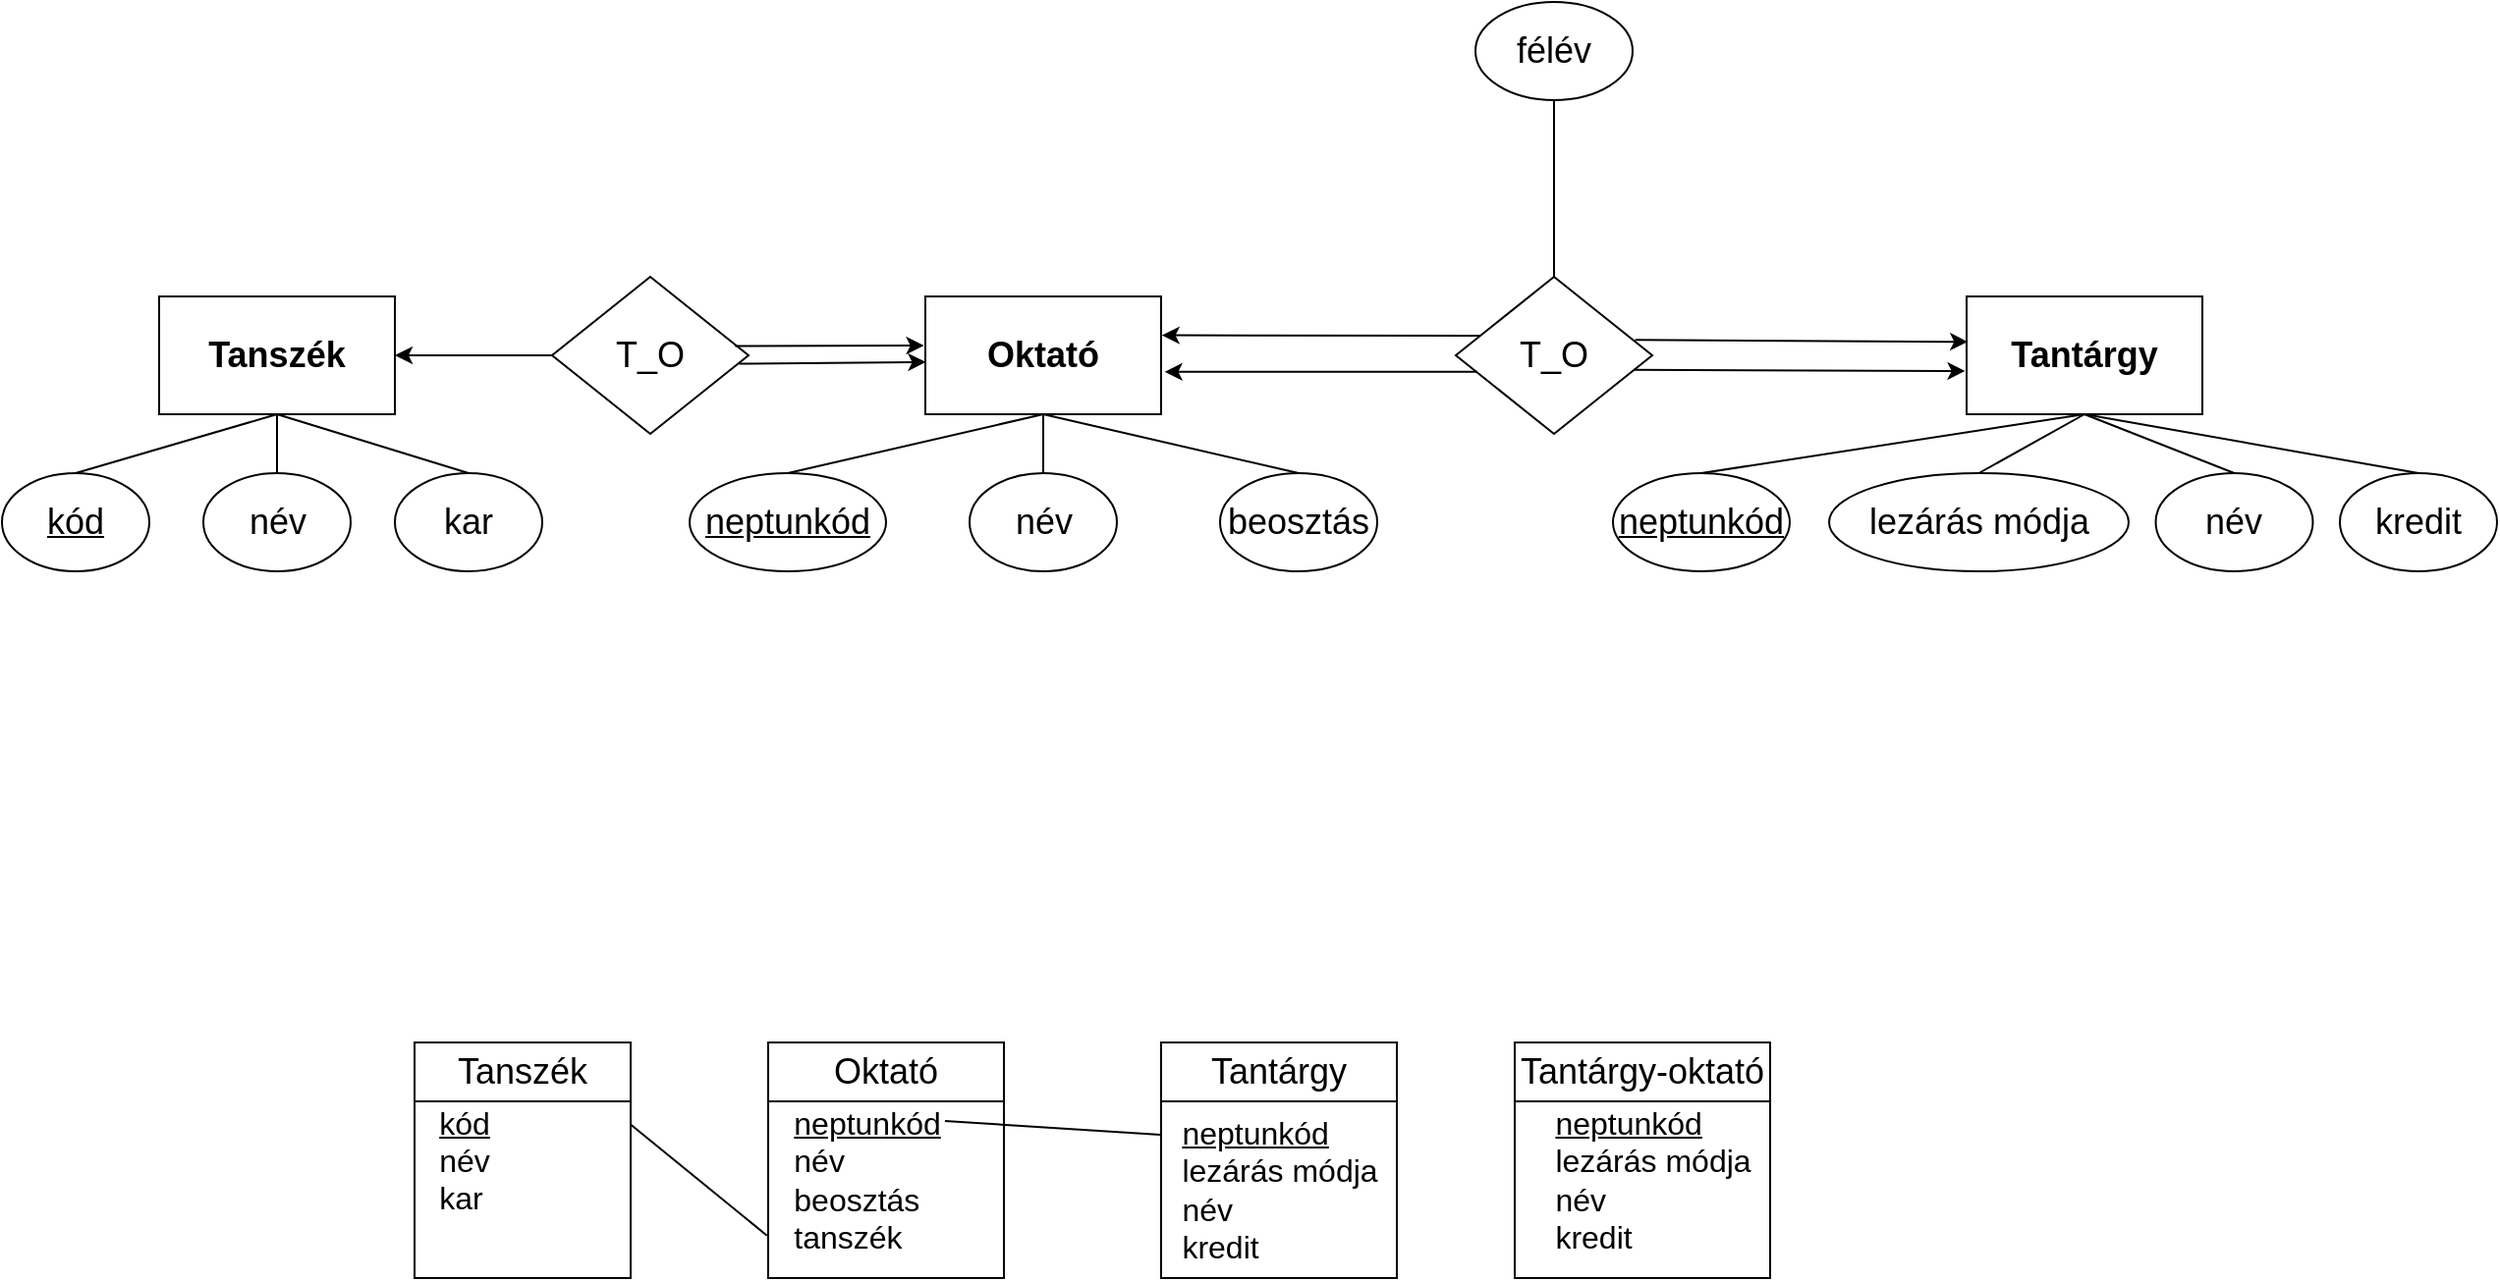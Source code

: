 <mxfile version="20.3.7"><diagram id="Nq4fiZvrf7dIpc3_ZMQe" name="Page-1"><mxGraphModel dx="658" dy="382" grid="1" gridSize="10" guides="1" tooltips="1" connect="1" arrows="1" fold="1" page="1" pageScale="1" pageWidth="850" pageHeight="1100" math="0" shadow="0"><root><mxCell id="0"/><mxCell id="1" parent="0"/><mxCell id="bKxiUq6li5V2u-AstjgY-1" value="&lt;b&gt;&lt;font style=&quot;font-size: 18px;&quot;&gt;Tanszék&lt;/font&gt;&lt;/b&gt;" style="rounded=0;whiteSpace=wrap;html=1;" vertex="1" parent="1"><mxGeometry x="190" y="310" width="120" height="60" as="geometry"/></mxCell><mxCell id="bKxiUq6li5V2u-AstjgY-2" value="&lt;u&gt;kód&lt;/u&gt;" style="ellipse;whiteSpace=wrap;html=1;fontSize=18;" vertex="1" parent="1"><mxGeometry x="110" y="400" width="75" height="50" as="geometry"/></mxCell><mxCell id="bKxiUq6li5V2u-AstjgY-4" value="név" style="ellipse;whiteSpace=wrap;html=1;fontSize=18;" vertex="1" parent="1"><mxGeometry x="212.5" y="400" width="75" height="50" as="geometry"/></mxCell><mxCell id="bKxiUq6li5V2u-AstjgY-5" value="kar" style="ellipse;whiteSpace=wrap;html=1;fontSize=18;" vertex="1" parent="1"><mxGeometry x="310" y="400" width="75" height="50" as="geometry"/></mxCell><mxCell id="bKxiUq6li5V2u-AstjgY-9" value="" style="endArrow=none;html=1;rounded=0;fontSize=18;entryX=0.5;entryY=1;entryDx=0;entryDy=0;exitX=0.5;exitY=0;exitDx=0;exitDy=0;" edge="1" parent="1" source="bKxiUq6li5V2u-AstjgY-2" target="bKxiUq6li5V2u-AstjgY-1"><mxGeometry width="50" height="50" relative="1" as="geometry"><mxPoint x="240" y="490" as="sourcePoint"/><mxPoint x="290" y="440" as="targetPoint"/></mxGeometry></mxCell><mxCell id="bKxiUq6li5V2u-AstjgY-10" value="" style="endArrow=none;html=1;rounded=0;fontSize=18;entryX=0.5;entryY=1;entryDx=0;entryDy=0;exitX=0.5;exitY=0;exitDx=0;exitDy=0;" edge="1" parent="1" source="bKxiUq6li5V2u-AstjgY-4" target="bKxiUq6li5V2u-AstjgY-1"><mxGeometry width="50" height="50" relative="1" as="geometry"><mxPoint x="240" y="490" as="sourcePoint"/><mxPoint x="290" y="440" as="targetPoint"/></mxGeometry></mxCell><mxCell id="bKxiUq6li5V2u-AstjgY-11" value="" style="endArrow=none;html=1;rounded=0;fontSize=18;exitX=0.5;exitY=0;exitDx=0;exitDy=0;" edge="1" parent="1" source="bKxiUq6li5V2u-AstjgY-5"><mxGeometry width="50" height="50" relative="1" as="geometry"><mxPoint x="240" y="490" as="sourcePoint"/><mxPoint x="250" y="370" as="targetPoint"/></mxGeometry></mxCell><mxCell id="bKxiUq6li5V2u-AstjgY-12" value="T_O" style="rhombus;whiteSpace=wrap;html=1;fontSize=18;" vertex="1" parent="1"><mxGeometry x="390" y="300" width="100" height="80" as="geometry"/></mxCell><mxCell id="bKxiUq6li5V2u-AstjgY-13" value="&lt;b&gt;&lt;font style=&quot;font-size: 18px;&quot;&gt;Oktató&lt;/font&gt;&lt;/b&gt;" style="rounded=0;whiteSpace=wrap;html=1;" vertex="1" parent="1"><mxGeometry x="580" y="310" width="120" height="60" as="geometry"/></mxCell><mxCell id="bKxiUq6li5V2u-AstjgY-15" value="" style="endArrow=classic;html=1;rounded=0;fontSize=18;entryX=1;entryY=0.5;entryDx=0;entryDy=0;exitX=0;exitY=0.5;exitDx=0;exitDy=0;" edge="1" parent="1" source="bKxiUq6li5V2u-AstjgY-12" target="bKxiUq6li5V2u-AstjgY-1"><mxGeometry width="50" height="50" relative="1" as="geometry"><mxPoint x="460" y="480" as="sourcePoint"/><mxPoint x="510" y="430" as="targetPoint"/></mxGeometry></mxCell><mxCell id="bKxiUq6li5V2u-AstjgY-16" value="" style="endArrow=classic;html=1;rounded=0;fontSize=18;exitX=0.952;exitY=0.553;exitDx=0;exitDy=0;entryX=0.002;entryY=0.557;entryDx=0;entryDy=0;exitPerimeter=0;entryPerimeter=0;" edge="1" parent="1" source="bKxiUq6li5V2u-AstjgY-12" target="bKxiUq6li5V2u-AstjgY-13"><mxGeometry width="50" height="50" relative="1" as="geometry"><mxPoint x="480" y="350" as="sourcePoint"/><mxPoint x="510" y="430" as="targetPoint"/></mxGeometry></mxCell><mxCell id="bKxiUq6li5V2u-AstjgY-17" value="" style="endArrow=classic;html=1;rounded=0;fontSize=18;entryX=-0.006;entryY=0.417;entryDx=0;entryDy=0;entryPerimeter=0;exitX=0.932;exitY=0.441;exitDx=0;exitDy=0;exitPerimeter=0;" edge="1" parent="1" source="bKxiUq6li5V2u-AstjgY-12" target="bKxiUq6li5V2u-AstjgY-13"><mxGeometry width="50" height="50" relative="1" as="geometry"><mxPoint x="470" y="330" as="sourcePoint"/><mxPoint x="510" y="430" as="targetPoint"/></mxGeometry></mxCell><mxCell id="bKxiUq6li5V2u-AstjgY-18" value="&lt;u&gt;neptunkód&lt;/u&gt;" style="ellipse;whiteSpace=wrap;html=1;fontSize=18;" vertex="1" parent="1"><mxGeometry x="460" y="400" width="100" height="50" as="geometry"/></mxCell><mxCell id="bKxiUq6li5V2u-AstjgY-19" value="név" style="ellipse;whiteSpace=wrap;html=1;fontSize=18;" vertex="1" parent="1"><mxGeometry x="602.5" y="400" width="75" height="50" as="geometry"/></mxCell><mxCell id="bKxiUq6li5V2u-AstjgY-20" value="beosztás" style="ellipse;whiteSpace=wrap;html=1;fontSize=18;" vertex="1" parent="1"><mxGeometry x="730" y="400" width="80" height="50" as="geometry"/></mxCell><mxCell id="bKxiUq6li5V2u-AstjgY-26" value="" style="endArrow=none;html=1;rounded=0;fontSize=18;entryX=0.5;entryY=1;entryDx=0;entryDy=0;exitX=0.5;exitY=0;exitDx=0;exitDy=0;" edge="1" parent="1" source="bKxiUq6li5V2u-AstjgY-18" target="bKxiUq6li5V2u-AstjgY-13"><mxGeometry relative="1" as="geometry"><mxPoint x="580" y="510" as="sourcePoint"/><mxPoint x="740" y="510" as="targetPoint"/></mxGeometry></mxCell><mxCell id="bKxiUq6li5V2u-AstjgY-27" value="" style="endArrow=none;html=1;rounded=0;fontSize=18;entryX=0.5;entryY=1;entryDx=0;entryDy=0;exitX=0.5;exitY=0;exitDx=0;exitDy=0;" edge="1" parent="1" source="bKxiUq6li5V2u-AstjgY-19" target="bKxiUq6li5V2u-AstjgY-13"><mxGeometry relative="1" as="geometry"><mxPoint x="500.0" y="410" as="sourcePoint"/><mxPoint x="650" y="380" as="targetPoint"/></mxGeometry></mxCell><mxCell id="bKxiUq6li5V2u-AstjgY-28" value="" style="endArrow=none;html=1;rounded=0;fontSize=18;entryX=0.5;entryY=1;entryDx=0;entryDy=0;exitX=0.5;exitY=0;exitDx=0;exitDy=0;" edge="1" parent="1" source="bKxiUq6li5V2u-AstjgY-20" target="bKxiUq6li5V2u-AstjgY-13"><mxGeometry relative="1" as="geometry"><mxPoint x="510.0" y="420" as="sourcePoint"/><mxPoint x="660" y="390" as="targetPoint"/></mxGeometry></mxCell><mxCell id="bKxiUq6li5V2u-AstjgY-30" value="&lt;b&gt;&lt;font style=&quot;font-size: 18px;&quot;&gt;Tantárgy&lt;/font&gt;&lt;/b&gt;" style="rounded=0;whiteSpace=wrap;html=1;" vertex="1" parent="1"><mxGeometry x="1110" y="310" width="120" height="60" as="geometry"/></mxCell><mxCell id="bKxiUq6li5V2u-AstjgY-31" value="T_O" style="rhombus;whiteSpace=wrap;html=1;fontSize=18;" vertex="1" parent="1"><mxGeometry x="850" y="300" width="100" height="80" as="geometry"/></mxCell><mxCell id="bKxiUq6li5V2u-AstjgY-32" value="" style="endArrow=classic;html=1;rounded=0;fontSize=18;entryX=1.003;entryY=0.33;entryDx=0;entryDy=0;entryPerimeter=0;exitX=0.126;exitY=0.375;exitDx=0;exitDy=0;exitPerimeter=0;" edge="1" parent="1" source="bKxiUq6li5V2u-AstjgY-31" target="bKxiUq6li5V2u-AstjgY-13"><mxGeometry width="50" height="50" relative="1" as="geometry"><mxPoint x="860" y="330" as="sourcePoint"/><mxPoint x="1020" y="480" as="targetPoint"/></mxGeometry></mxCell><mxCell id="bKxiUq6li5V2u-AstjgY-33" value="" style="endArrow=classic;html=1;rounded=0;fontSize=18;entryX=0.005;entryY=0.385;entryDx=0;entryDy=0;exitX=0.913;exitY=0.402;exitDx=0;exitDy=0;exitPerimeter=0;entryPerimeter=0;" edge="1" parent="1" source="bKxiUq6li5V2u-AstjgY-31" target="bKxiUq6li5V2u-AstjgY-30"><mxGeometry width="50" height="50" relative="1" as="geometry"><mxPoint x="970" y="530" as="sourcePoint"/><mxPoint x="1020" y="480" as="targetPoint"/></mxGeometry></mxCell><mxCell id="bKxiUq6li5V2u-AstjgY-34" value="" style="endArrow=classic;html=1;rounded=0;fontSize=18;entryX=-0.006;entryY=0.633;entryDx=0;entryDy=0;exitX=0.905;exitY=0.592;exitDx=0;exitDy=0;exitPerimeter=0;entryPerimeter=0;" edge="1" parent="1" source="bKxiUq6li5V2u-AstjgY-31" target="bKxiUq6li5V2u-AstjgY-30"><mxGeometry width="50" height="50" relative="1" as="geometry"><mxPoint x="950.7" y="350" as="sourcePoint"/><mxPoint x="1080" y="350.94" as="targetPoint"/></mxGeometry></mxCell><mxCell id="bKxiUq6li5V2u-AstjgY-35" value="&lt;u&gt;neptunkód&lt;/u&gt;" style="ellipse;whiteSpace=wrap;html=1;fontSize=18;" vertex="1" parent="1"><mxGeometry x="930" y="400" width="90" height="50" as="geometry"/></mxCell><mxCell id="bKxiUq6li5V2u-AstjgY-36" value="név" style="ellipse;whiteSpace=wrap;html=1;fontSize=18;" vertex="1" parent="1"><mxGeometry x="1206.25" y="400" width="80" height="50" as="geometry"/></mxCell><mxCell id="bKxiUq6li5V2u-AstjgY-37" value="kredit" style="ellipse;whiteSpace=wrap;html=1;fontSize=18;" vertex="1" parent="1"><mxGeometry x="1300" y="400" width="80" height="50" as="geometry"/></mxCell><mxCell id="bKxiUq6li5V2u-AstjgY-38" value="lezárás módja" style="ellipse;whiteSpace=wrap;html=1;fontSize=18;" vertex="1" parent="1"><mxGeometry x="1040" y="400" width="152.5" height="50" as="geometry"/></mxCell><mxCell id="bKxiUq6li5V2u-AstjgY-39" value="" style="endArrow=none;html=1;rounded=0;fontSize=18;exitX=0.5;exitY=1;exitDx=0;exitDy=0;entryX=0.5;entryY=0;entryDx=0;entryDy=0;" edge="1" parent="1" source="bKxiUq6li5V2u-AstjgY-30" target="bKxiUq6li5V2u-AstjgY-35"><mxGeometry relative="1" as="geometry"><mxPoint x="1167.5" y="520" as="sourcePoint"/><mxPoint x="1010" y="490" as="targetPoint"/></mxGeometry></mxCell><mxCell id="bKxiUq6li5V2u-AstjgY-40" value="" style="endArrow=none;html=1;rounded=0;fontSize=18;exitX=0.5;exitY=1;exitDx=0;exitDy=0;entryX=0.5;entryY=0;entryDx=0;entryDy=0;" edge="1" parent="1" source="bKxiUq6li5V2u-AstjgY-30" target="bKxiUq6li5V2u-AstjgY-38"><mxGeometry relative="1" as="geometry"><mxPoint x="1180" y="380" as="sourcePoint"/><mxPoint x="990.0" y="410" as="targetPoint"/></mxGeometry></mxCell><mxCell id="bKxiUq6li5V2u-AstjgY-41" value="" style="endArrow=none;html=1;rounded=0;fontSize=18;exitX=0.5;exitY=1;exitDx=0;exitDy=0;entryX=0.5;entryY=0;entryDx=0;entryDy=0;" edge="1" parent="1" source="bKxiUq6li5V2u-AstjgY-30" target="bKxiUq6li5V2u-AstjgY-36"><mxGeometry relative="1" as="geometry"><mxPoint x="1190" y="390" as="sourcePoint"/><mxPoint x="1000.0" y="420" as="targetPoint"/></mxGeometry></mxCell><mxCell id="bKxiUq6li5V2u-AstjgY-42" value="" style="endArrow=none;html=1;rounded=0;fontSize=18;entryX=0.5;entryY=0;entryDx=0;entryDy=0;" edge="1" parent="1" target="bKxiUq6li5V2u-AstjgY-37"><mxGeometry relative="1" as="geometry"><mxPoint x="1170" y="370" as="sourcePoint"/><mxPoint x="1010.0" y="430" as="targetPoint"/></mxGeometry></mxCell><mxCell id="bKxiUq6li5V2u-AstjgY-45" value="félév" style="ellipse;whiteSpace=wrap;html=1;fontSize=18;" vertex="1" parent="1"><mxGeometry x="860" y="160" width="80" height="50" as="geometry"/></mxCell><mxCell id="bKxiUq6li5V2u-AstjgY-47" value="" style="endArrow=none;html=1;rounded=0;fontSize=18;entryX=0.5;entryY=1;entryDx=0;entryDy=0;exitX=0.5;exitY=0;exitDx=0;exitDy=0;" edge="1" parent="1" source="bKxiUq6li5V2u-AstjgY-31" target="bKxiUq6li5V2u-AstjgY-45"><mxGeometry width="50" height="50" relative="1" as="geometry"><mxPoint x="910" y="310" as="sourcePoint"/><mxPoint x="910" y="220" as="targetPoint"/></mxGeometry></mxCell><mxCell id="bKxiUq6li5V2u-AstjgY-52" value="" style="whiteSpace=wrap;html=1;fontSize=18;" vertex="1" parent="1"><mxGeometry x="500" y="690" width="120" height="120" as="geometry"/></mxCell><mxCell id="bKxiUq6li5V2u-AstjgY-53" value="Oktató" style="rounded=0;whiteSpace=wrap;html=1;fontSize=18;" vertex="1" parent="1"><mxGeometry x="500" y="690" width="120" height="30" as="geometry"/></mxCell><mxCell id="bKxiUq6li5V2u-AstjgY-57" value="&lt;div style=&quot;text-align: left; font-size: 16px;&quot;&gt;&lt;span style=&quot;background-color: initial;&quot;&gt;&lt;font style=&quot;font-size: 16px;&quot;&gt;&lt;u&gt;neptunkód&lt;/u&gt;&lt;/font&gt;&lt;/span&gt;&lt;/div&gt;&lt;font style=&quot;font-size: 16px;&quot;&gt;&lt;div style=&quot;text-align: left;&quot;&gt;&lt;span style=&quot;background-color: initial;&quot;&gt;név&lt;/span&gt;&lt;/div&gt;&lt;div style=&quot;text-align: left;&quot;&gt;&lt;span style=&quot;background-color: initial;&quot;&gt;beosztás&lt;/span&gt;&lt;/div&gt;&lt;div style=&quot;text-align: left;&quot;&gt;&lt;span style=&quot;background-color: initial;&quot;&gt;tanszék&lt;/span&gt;&lt;/div&gt;&lt;/font&gt;" style="text;html=1;align=center;verticalAlign=middle;resizable=0;points=[];autosize=1;strokeColor=none;fillColor=none;fontSize=15;" vertex="1" parent="1"><mxGeometry x="500" y="715" width="100" height="90" as="geometry"/></mxCell><mxCell id="bKxiUq6li5V2u-AstjgY-58" value="" style="whiteSpace=wrap;html=1;fontSize=18;" vertex="1" parent="1"><mxGeometry x="320" y="690" width="110" height="120" as="geometry"/></mxCell><mxCell id="bKxiUq6li5V2u-AstjgY-59" value="Tanszék" style="rounded=0;whiteSpace=wrap;html=1;fontSize=18;" vertex="1" parent="1"><mxGeometry x="320" y="690" width="110" height="30" as="geometry"/></mxCell><mxCell id="bKxiUq6li5V2u-AstjgY-60" value="&lt;div style=&quot;text-align: left; font-size: 16px;&quot;&gt;&lt;u&gt;kód&lt;/u&gt;&lt;br&gt;név&lt;br&gt;kar&lt;/div&gt;" style="text;html=1;align=center;verticalAlign=middle;resizable=0;points=[];autosize=1;strokeColor=none;fillColor=none;fontSize=15;" vertex="1" parent="1"><mxGeometry x="320" y="715" width="50" height="70" as="geometry"/></mxCell><mxCell id="bKxiUq6li5V2u-AstjgY-61" value="" style="endArrow=classic;html=1;rounded=0;fontSize=18;entryX=1.015;entryY=0.64;entryDx=0;entryDy=0;exitX=0.11;exitY=0.604;exitDx=0;exitDy=0;exitPerimeter=0;entryPerimeter=0;" edge="1" parent="1" source="bKxiUq6li5V2u-AstjgY-31" target="bKxiUq6li5V2u-AstjgY-13"><mxGeometry width="50" height="50" relative="1" as="geometry"><mxPoint x="710" y="379.31" as="sourcePoint"/><mxPoint x="878.78" y="379.93" as="targetPoint"/></mxGeometry></mxCell><mxCell id="bKxiUq6li5V2u-AstjgY-62" value="" style="whiteSpace=wrap;html=1;fontSize=18;" vertex="1" parent="1"><mxGeometry x="700" y="690" width="120" height="120" as="geometry"/></mxCell><mxCell id="bKxiUq6li5V2u-AstjgY-63" value="Tantárgy" style="rounded=0;whiteSpace=wrap;html=1;fontSize=18;" vertex="1" parent="1"><mxGeometry x="700" y="690" width="120" height="30" as="geometry"/></mxCell><mxCell id="bKxiUq6li5V2u-AstjgY-64" value="&lt;div style=&quot;text-align: left; font-size: 16px;&quot;&gt;&lt;u&gt;neptunkód&lt;/u&gt;&lt;br&gt;lezárás módja&lt;br&gt;név&lt;br&gt;kredit&lt;/div&gt;" style="text;html=1;align=center;verticalAlign=middle;resizable=0;points=[];autosize=1;strokeColor=none;fillColor=none;fontSize=15;" vertex="1" parent="1"><mxGeometry x="700" y="720" width="120" height="90" as="geometry"/></mxCell><mxCell id="bKxiUq6li5V2u-AstjgY-74" value="" style="endArrow=none;html=1;rounded=0;fontSize=18;exitX=-0.006;exitY=0.815;exitDx=0;exitDy=0;entryX=1.001;entryY=0.349;entryDx=0;entryDy=0;exitPerimeter=0;entryPerimeter=0;" edge="1" parent="1" source="bKxiUq6li5V2u-AstjgY-57" target="bKxiUq6li5V2u-AstjgY-58"><mxGeometry width="50" height="50" relative="1" as="geometry"><mxPoint x="522.5" y="660.0" as="sourcePoint"/><mxPoint x="425" y="630.0" as="targetPoint"/></mxGeometry></mxCell><mxCell id="bKxiUq6li5V2u-AstjgY-75" value="" style="endArrow=none;html=1;rounded=0;fontSize=18;exitX=-0.003;exitY=0.189;exitDx=0;exitDy=0;exitPerimeter=0;" edge="1" parent="1" source="bKxiUq6li5V2u-AstjgY-64"><mxGeometry width="50" height="50" relative="1" as="geometry"><mxPoint x="630.0" y="730.37" as="sourcePoint"/><mxPoint x="590" y="730" as="targetPoint"/></mxGeometry></mxCell><mxCell id="bKxiUq6li5V2u-AstjgY-76" value="" style="whiteSpace=wrap;html=1;fontSize=18;" vertex="1" parent="1"><mxGeometry x="880" y="690" width="130" height="120" as="geometry"/></mxCell><mxCell id="bKxiUq6li5V2u-AstjgY-77" value="Tantárgy-oktató" style="rounded=0;whiteSpace=wrap;html=1;fontSize=18;" vertex="1" parent="1"><mxGeometry x="880" y="690" width="130" height="30" as="geometry"/></mxCell><mxCell id="bKxiUq6li5V2u-AstjgY-78" value="&lt;div style=&quot;text-align: left; font-size: 16px;&quot;&gt;&lt;u&gt;neptunkód&lt;/u&gt;&lt;br&gt;lezárás módja&lt;br&gt;név&lt;br&gt;kredit&lt;/div&gt;" style="text;html=1;align=center;verticalAlign=middle;resizable=0;points=[];autosize=1;strokeColor=none;fillColor=none;fontSize=15;" vertex="1" parent="1"><mxGeometry x="890" y="715" width="120" height="90" as="geometry"/></mxCell></root></mxGraphModel></diagram></mxfile>